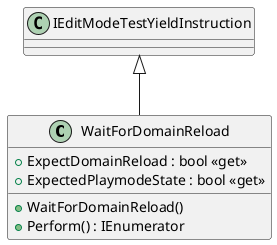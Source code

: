 @startuml
class WaitForDomainReload {
    + WaitForDomainReload()
    + ExpectDomainReload : bool <<get>>
    + ExpectedPlaymodeState : bool <<get>>
    + Perform() : IEnumerator
}
IEditModeTestYieldInstruction <|-- WaitForDomainReload
@enduml
